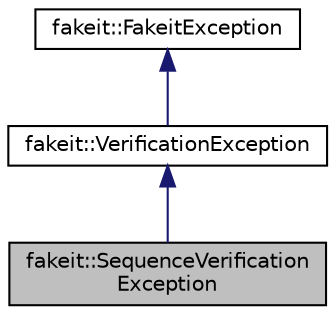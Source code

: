 digraph "fakeit::SequenceVerificationException"
{
  edge [fontname="Helvetica",fontsize="10",labelfontname="Helvetica",labelfontsize="10"];
  node [fontname="Helvetica",fontsize="10",shape=record];
  Node1 [label="fakeit::SequenceVerification\lException",height=0.2,width=0.4,color="black", fillcolor="grey75", style="filled" fontcolor="black"];
  Node2 -> Node1 [dir="back",color="midnightblue",fontsize="10",style="solid",fontname="Helvetica"];
  Node2 [label="fakeit::VerificationException",height=0.2,width=0.4,color="black", fillcolor="white", style="filled",URL="$d5/d23/structfakeit_1_1VerificationException.html"];
  Node3 -> Node2 [dir="back",color="midnightblue",fontsize="10",style="solid",fontname="Helvetica"];
  Node3 [label="fakeit::FakeitException",height=0.2,width=0.4,color="black", fillcolor="white", style="filled",URL="$d0/d60/structfakeit_1_1FakeitException.html"];
}
